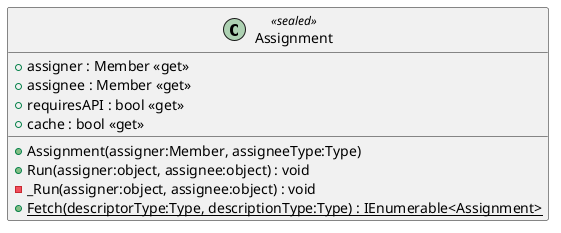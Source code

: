 @startuml
class Assignment <<sealed>> {
    + Assignment(assigner:Member, assigneeType:Type)
    + assigner : Member <<get>>
    + assignee : Member <<get>>
    + requiresAPI : bool <<get>>
    + cache : bool <<get>>
    + Run(assigner:object, assignee:object) : void
    - _Run(assigner:object, assignee:object) : void
    + {static} Fetch(descriptorType:Type, descriptionType:Type) : IEnumerable<Assignment>
}
@enduml
